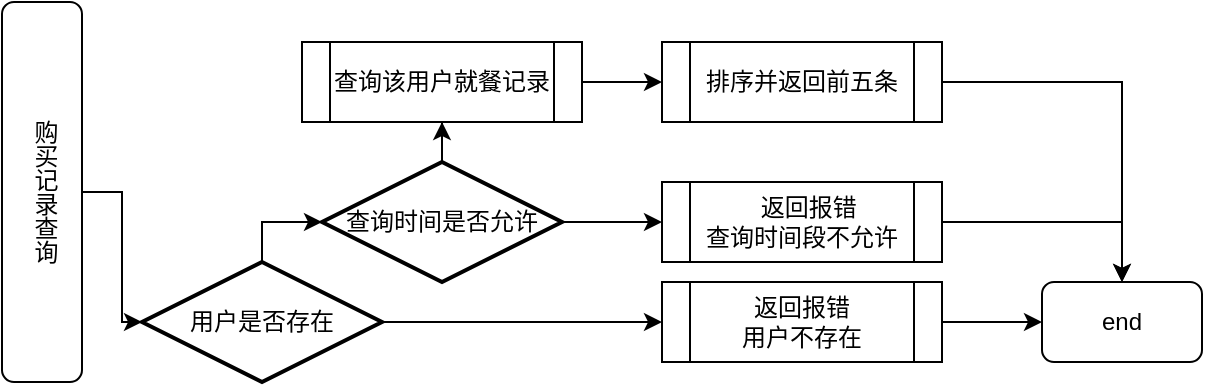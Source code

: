 <mxfile version="25.0.3">
  <diagram name="第 1 页" id="doR8K6rguRYrCIV9Dp1M">
    <mxGraphModel dx="899" dy="641" grid="1" gridSize="10" guides="1" tooltips="1" connect="1" arrows="1" fold="1" page="1" pageScale="1" pageWidth="850" pageHeight="1100" math="0" shadow="0">
      <root>
        <mxCell id="0" />
        <mxCell id="1" parent="0" />
        <mxCell id="icBvC6Z2mXKZj48FAbFD-1" value="购买记录查询" style="rounded=1;whiteSpace=wrap;html=1;textDirection=vertical-lr;" vertex="1" parent="1">
          <mxGeometry x="60" y="120" width="40" height="190" as="geometry" />
        </mxCell>
        <mxCell id="icBvC6Z2mXKZj48FAbFD-8" style="edgeStyle=orthogonalEdgeStyle;rounded=0;orthogonalLoop=1;jettySize=auto;html=1;entryX=0;entryY=0.5;entryDx=0;entryDy=0;" edge="1" parent="1" source="icBvC6Z2mXKZj48FAbFD-15" target="icBvC6Z2mXKZj48FAbFD-18">
          <mxGeometry relative="1" as="geometry">
            <mxPoint x="630" y="280" as="targetPoint" />
          </mxGeometry>
        </mxCell>
        <mxCell id="icBvC6Z2mXKZj48FAbFD-2" value="用户是否存在" style="strokeWidth=2;html=1;shape=mxgraph.flowchart.decision;whiteSpace=wrap;" vertex="1" parent="1">
          <mxGeometry x="130" y="250" width="120" height="60" as="geometry" />
        </mxCell>
        <mxCell id="icBvC6Z2mXKZj48FAbFD-9" style="edgeStyle=orthogonalEdgeStyle;rounded=0;orthogonalLoop=1;jettySize=auto;html=1;" edge="1" parent="1" source="icBvC6Z2mXKZj48FAbFD-3">
          <mxGeometry relative="1" as="geometry">
            <mxPoint x="390" y="230" as="targetPoint" />
          </mxGeometry>
        </mxCell>
        <mxCell id="icBvC6Z2mXKZj48FAbFD-12" style="edgeStyle=orthogonalEdgeStyle;rounded=0;orthogonalLoop=1;jettySize=auto;html=1;entryX=0.5;entryY=1;entryDx=0;entryDy=0;" edge="1" parent="1" source="icBvC6Z2mXKZj48FAbFD-3" target="icBvC6Z2mXKZj48FAbFD-10">
          <mxGeometry relative="1" as="geometry" />
        </mxCell>
        <mxCell id="icBvC6Z2mXKZj48FAbFD-3" value="查询时间是否允许" style="strokeWidth=2;html=1;shape=mxgraph.flowchart.decision;whiteSpace=wrap;" vertex="1" parent="1">
          <mxGeometry x="220" y="200" width="120" height="60" as="geometry" />
        </mxCell>
        <mxCell id="icBvC6Z2mXKZj48FAbFD-6" style="edgeStyle=orthogonalEdgeStyle;rounded=0;orthogonalLoop=1;jettySize=auto;html=1;entryX=0;entryY=0.5;entryDx=0;entryDy=0;entryPerimeter=0;" edge="1" parent="1" source="icBvC6Z2mXKZj48FAbFD-1" target="icBvC6Z2mXKZj48FAbFD-2">
          <mxGeometry relative="1" as="geometry" />
        </mxCell>
        <mxCell id="icBvC6Z2mXKZj48FAbFD-7" style="edgeStyle=orthogonalEdgeStyle;rounded=0;orthogonalLoop=1;jettySize=auto;html=1;entryX=0;entryY=0.5;entryDx=0;entryDy=0;entryPerimeter=0;" edge="1" parent="1" source="icBvC6Z2mXKZj48FAbFD-2" target="icBvC6Z2mXKZj48FAbFD-3">
          <mxGeometry relative="1" as="geometry">
            <Array as="points">
              <mxPoint x="190" y="230" />
            </Array>
          </mxGeometry>
        </mxCell>
        <mxCell id="icBvC6Z2mXKZj48FAbFD-13" style="edgeStyle=orthogonalEdgeStyle;rounded=0;orthogonalLoop=1;jettySize=auto;html=1;entryX=0;entryY=0.5;entryDx=0;entryDy=0;" edge="1" parent="1" source="icBvC6Z2mXKZj48FAbFD-10" target="icBvC6Z2mXKZj48FAbFD-11">
          <mxGeometry relative="1" as="geometry" />
        </mxCell>
        <mxCell id="icBvC6Z2mXKZj48FAbFD-10" value="查询该用户就餐记录" style="shape=process;whiteSpace=wrap;html=1;backgroundOutline=1;" vertex="1" parent="1">
          <mxGeometry x="210" y="140" width="140" height="40" as="geometry" />
        </mxCell>
        <mxCell id="icBvC6Z2mXKZj48FAbFD-17" style="edgeStyle=orthogonalEdgeStyle;rounded=0;orthogonalLoop=1;jettySize=auto;html=1;entryX=0.5;entryY=0;entryDx=0;entryDy=0;" edge="1" parent="1" source="icBvC6Z2mXKZj48FAbFD-11" target="icBvC6Z2mXKZj48FAbFD-18">
          <mxGeometry relative="1" as="geometry">
            <mxPoint x="610" y="190" as="targetPoint" />
          </mxGeometry>
        </mxCell>
        <mxCell id="icBvC6Z2mXKZj48FAbFD-11" value="排序并返回前五条" style="shape=process;whiteSpace=wrap;html=1;backgroundOutline=1;" vertex="1" parent="1">
          <mxGeometry x="390" y="140" width="140" height="40" as="geometry" />
        </mxCell>
        <mxCell id="icBvC6Z2mXKZj48FAbFD-19" style="edgeStyle=orthogonalEdgeStyle;rounded=0;orthogonalLoop=1;jettySize=auto;html=1;entryX=0.5;entryY=0;entryDx=0;entryDy=0;" edge="1" parent="1" source="icBvC6Z2mXKZj48FAbFD-14" target="icBvC6Z2mXKZj48FAbFD-18">
          <mxGeometry relative="1" as="geometry">
            <mxPoint x="680" y="260" as="targetPoint" />
          </mxGeometry>
        </mxCell>
        <mxCell id="icBvC6Z2mXKZj48FAbFD-14" value="&amp;nbsp; 返回报错&lt;div&gt;查询时间段不允许&lt;/div&gt;" style="shape=process;whiteSpace=wrap;html=1;backgroundOutline=1;" vertex="1" parent="1">
          <mxGeometry x="390" y="210" width="140" height="40" as="geometry" />
        </mxCell>
        <mxCell id="icBvC6Z2mXKZj48FAbFD-16" value="" style="edgeStyle=orthogonalEdgeStyle;rounded=0;orthogonalLoop=1;jettySize=auto;html=1;" edge="1" parent="1" source="icBvC6Z2mXKZj48FAbFD-2" target="icBvC6Z2mXKZj48FAbFD-15">
          <mxGeometry relative="1" as="geometry">
            <mxPoint x="630" y="280" as="targetPoint" />
            <mxPoint x="250" y="280" as="sourcePoint" />
          </mxGeometry>
        </mxCell>
        <mxCell id="icBvC6Z2mXKZj48FAbFD-15" value="返回报错&lt;div&gt;用户不存在&lt;/div&gt;" style="shape=process;whiteSpace=wrap;html=1;backgroundOutline=1;" vertex="1" parent="1">
          <mxGeometry x="390" y="260" width="140" height="40" as="geometry" />
        </mxCell>
        <mxCell id="icBvC6Z2mXKZj48FAbFD-18" value="end" style="rounded=1;whiteSpace=wrap;html=1;" vertex="1" parent="1">
          <mxGeometry x="580" y="260" width="80" height="40" as="geometry" />
        </mxCell>
      </root>
    </mxGraphModel>
  </diagram>
</mxfile>
